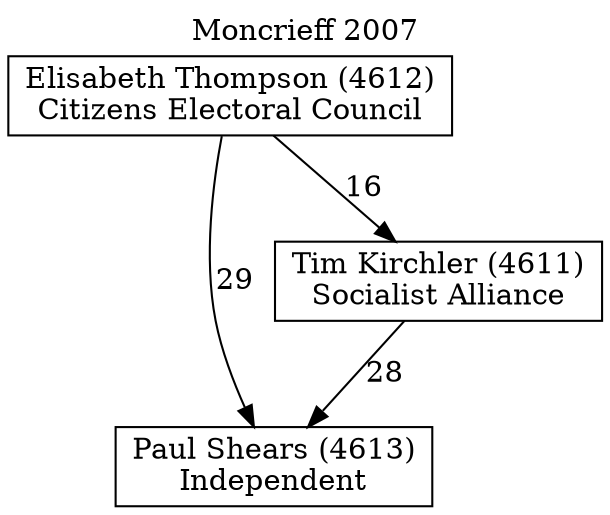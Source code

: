 // House preference flow
digraph "Paul Shears (4613)_Moncrieff_2007" {
	graph [label="Moncrieff 2007" labelloc=t mclimit=10]
	node [shape=box]
	"Paul Shears (4613)" [label="Paul Shears (4613)
Independent"]
	"Tim Kirchler (4611)" [label="Tim Kirchler (4611)
Socialist Alliance"]
	"Elisabeth Thompson (4612)" [label="Elisabeth Thompson (4612)
Citizens Electoral Council"]
	"Tim Kirchler (4611)" -> "Paul Shears (4613)" [label=28]
	"Elisabeth Thompson (4612)" -> "Tim Kirchler (4611)" [label=16]
	"Elisabeth Thompson (4612)" -> "Paul Shears (4613)" [label=29]
}
